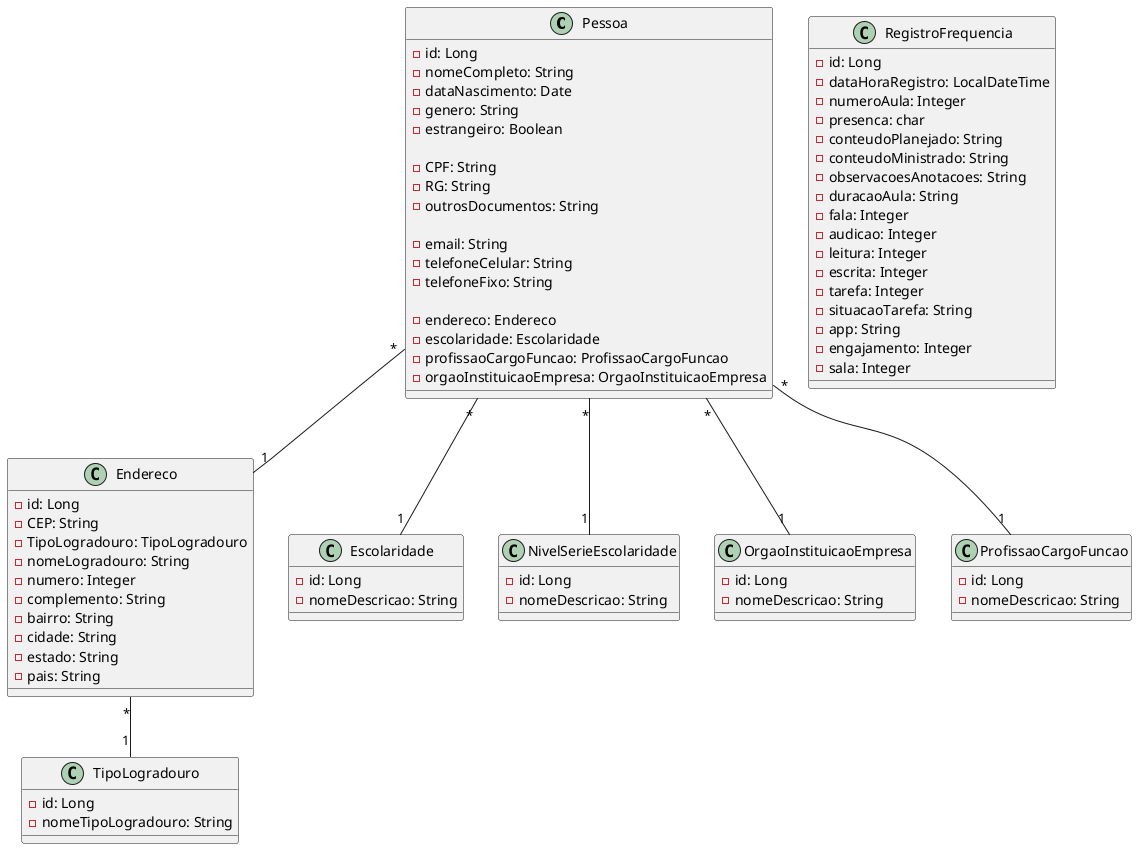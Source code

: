 @startuml

class Pessoa {
    - id: Long
    - nomeCompleto: String
    - dataNascimento: Date
    - genero: String
    - estrangeiro: Boolean

    - CPF: String
    - RG: String
    - outrosDocumentos: String

    - email: String
    - telefoneCelular: String
    - telefoneFixo: String

    - endereco: Endereco
    - escolaridade: Escolaridade
    - profissaoCargoFuncao: ProfissaoCargoFuncao
    - orgaoInstituicaoEmpresa: OrgaoInstituicaoEmpresa
}

class Endereco {
    - id: Long
    - CEP: String
    - TipoLogradouro: TipoLogradouro
    - nomeLogradouro: String
    - numero: Integer
    - complemento: String
    - bairro: String
    - cidade: String
    - estado: String
    - pais: String
}

class TipoLogradouro {
    - id: Long
    - nomeTipoLogradouro: String
}

class Escolaridade {
    - id: Long
    - nomeDescricao: String
}

class NivelSerieEscolaridade {
    - id: Long
    - nomeDescricao: String
}

class OrgaoInstituicaoEmpresa {
    - id: Long
    - nomeDescricao: String
}

class ProfissaoCargoFuncao {
    - id: Long
    - nomeDescricao: String
}

class RegistroFrequencia {
    - id: Long
    - dataHoraRegistro: LocalDateTime
    - numeroAula: Integer
    - presenca: char
    - conteudoPlanejado: String
    - conteudoMinistrado: String
    - observacoesAnotacoes: String
    - duracaoAula: String
    - fala: Integer
    - audicao: Integer
    - leitura: Integer
    - escrita: Integer
    - tarefa: Integer
    - situacaoTarefa: String
    - app: String
    - engajamento: Integer
    - sala: Integer
}


Pessoa "*" -- "1" Endereco
Pessoa "*" -- "1" Escolaridade
Pessoa "*" -- "1" NivelSerieEscolaridade
Pessoa "*" -- "1" ProfissaoCargoFuncao
Pessoa "*" -- "1" OrgaoInstituicaoEmpresa

Endereco "*" -- "1" TipoLogradouro

@enduml